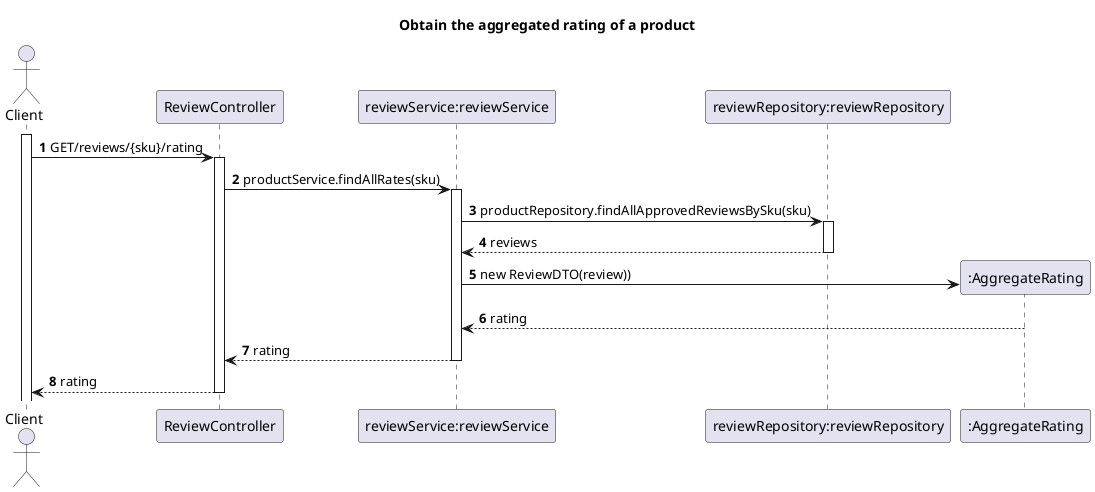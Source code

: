 @startuml
'https://plantuml.com/sequence-diagram

title Obtain the aggregated rating of a product

autoactivate on
autonumber

actor "Client" as Client
participant "ReviewController" as Ctrl
participant "reviewService:reviewService" as Svc
participant "reviewRepository:reviewRepository" as Repo
participant ":AggregateRating" as aggregateRating

activate Client

Client -> Ctrl : GET/reviews/{sku}/rating
Ctrl -> Svc : productService.findAllRates(sku)
Svc -> Repo: productRepository.findAllApprovedReviewsBySku(sku)
Repo --> Svc: reviews
Svc -> aggregateRating**: new ReviewDTO(review))
aggregateRating --> Svc: rating
Svc --> Ctrl: rating
Ctrl --> Client: rating





@enduml
